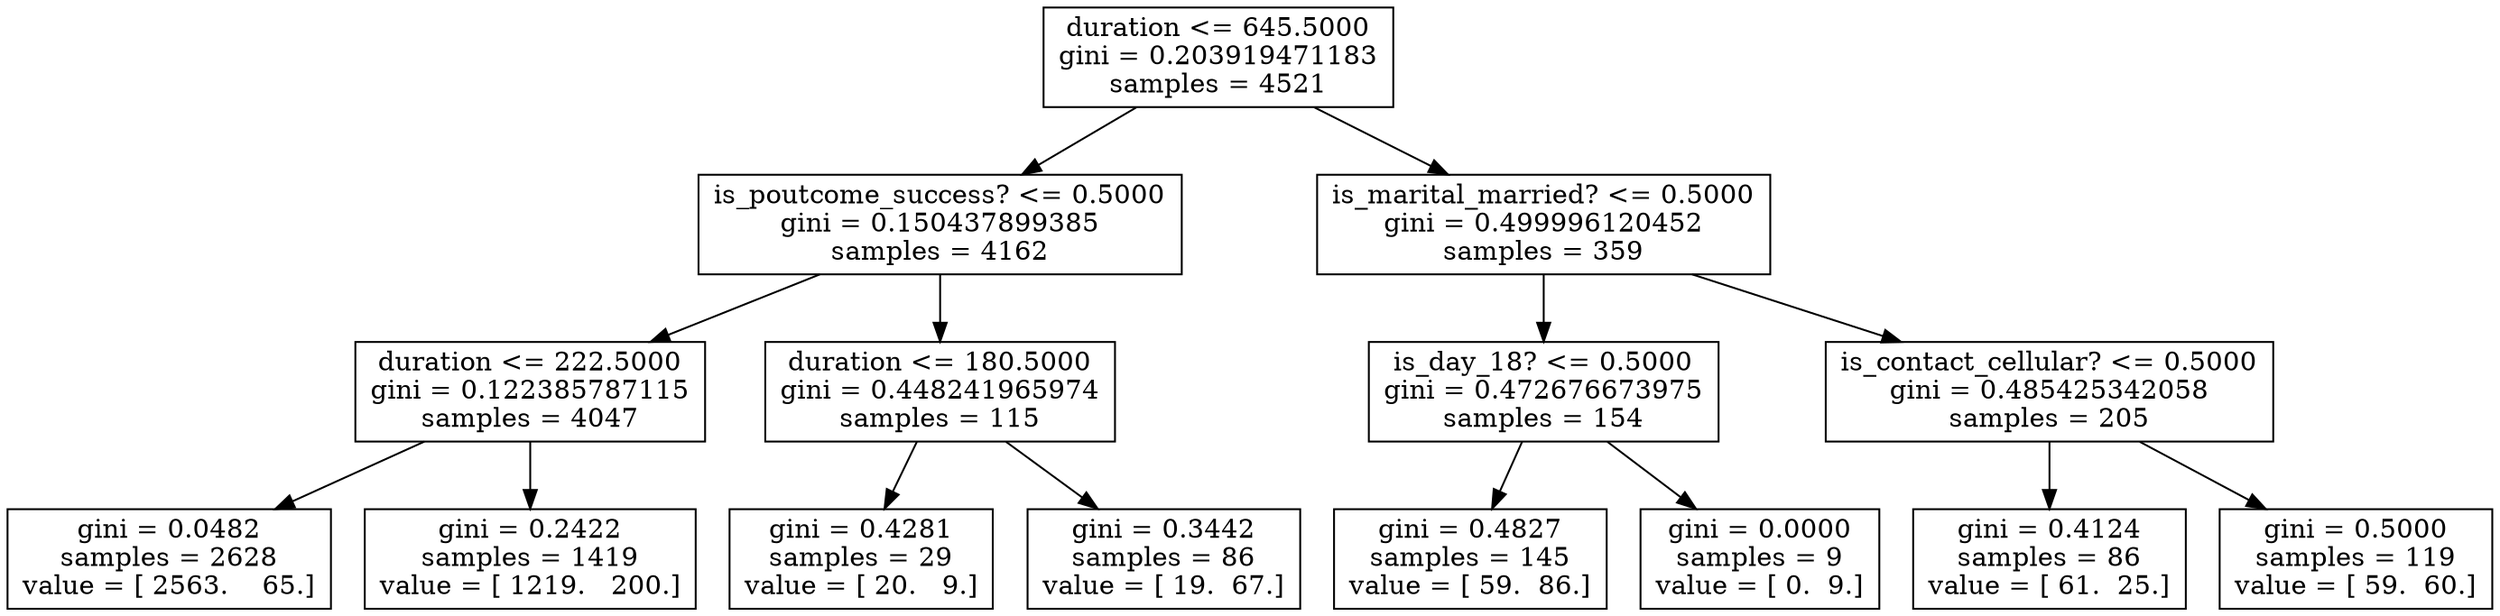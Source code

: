 digraph Tree {
0 [label="duration <= 645.5000\ngini = 0.203919471183\nsamples = 4521", shape="box"] ;
1 [label="is_poutcome_success? <= 0.5000\ngini = 0.150437899385\nsamples = 4162", shape="box"] ;
0 -> 1 ;
2 [label="duration <= 222.5000\ngini = 0.122385787115\nsamples = 4047", shape="box"] ;
1 -> 2 ;
3 [label="gini = 0.0482\nsamples = 2628\nvalue = [ 2563.    65.]", shape="box"] ;
2 -> 3 ;
4 [label="gini = 0.2422\nsamples = 1419\nvalue = [ 1219.   200.]", shape="box"] ;
2 -> 4 ;
5 [label="duration <= 180.5000\ngini = 0.448241965974\nsamples = 115", shape="box"] ;
1 -> 5 ;
6 [label="gini = 0.4281\nsamples = 29\nvalue = [ 20.   9.]", shape="box"] ;
5 -> 6 ;
7 [label="gini = 0.3442\nsamples = 86\nvalue = [ 19.  67.]", shape="box"] ;
5 -> 7 ;
8 [label="is_marital_married? <= 0.5000\ngini = 0.499996120452\nsamples = 359", shape="box"] ;
0 -> 8 ;
9 [label="is_day_18? <= 0.5000\ngini = 0.472676673975\nsamples = 154", shape="box"] ;
8 -> 9 ;
10 [label="gini = 0.4827\nsamples = 145\nvalue = [ 59.  86.]", shape="box"] ;
9 -> 10 ;
11 [label="gini = 0.0000\nsamples = 9\nvalue = [ 0.  9.]", shape="box"] ;
9 -> 11 ;
12 [label="is_contact_cellular? <= 0.5000\ngini = 0.485425342058\nsamples = 205", shape="box"] ;
8 -> 12 ;
13 [label="gini = 0.4124\nsamples = 86\nvalue = [ 61.  25.]", shape="box"] ;
12 -> 13 ;
14 [label="gini = 0.5000\nsamples = 119\nvalue = [ 59.  60.]", shape="box"] ;
12 -> 14 ;
}